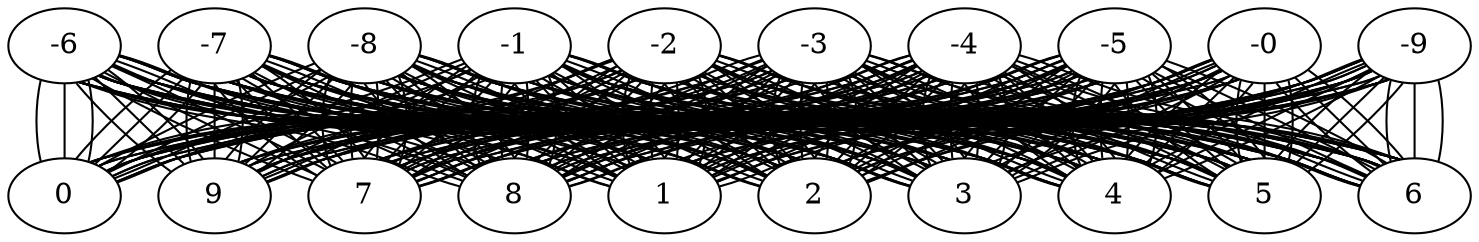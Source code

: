 graph {
  0-0 -- 1-0;
  0-0 -- 0-1;
  1-0 -- 0-0;
  1-0 -- 2-0;
  1-0 -- 1-1;
  0-1 -- 0-0;
  0-1 -- 1-1;
  0-1 -- 0-2;
  1-1 -- 0-1;
  1-1 -- 1-0;
  1-1 -- 2-1;
  1-1 -- 1-2;
  0-2 -- 0-1;
  0-2 -- 1-2;
  0-2 -- 0-3;
  1-2 -- 0-2;
  1-2 -- 1-1;
  1-2 -- 2-2;
  1-2 -- 1-3;
  0-3 -- 0-2;
  0-3 -- 1-3;
  0-3 -- 0-4;
  1-3 -- 0-3;
  1-3 -- 1-2;
  1-3 -- 2-3;
  1-3 -- 1-4;
  0-4 -- 0-3;
  0-4 -- 1-4;
  0-4 -- 0-5;
  1-4 -- 0-4;
  1-4 -- 1-3;
  1-4 -- 2-4;
  1-4 -- 1-5;
  0-5 -- 0-4;
  0-5 -- 1-5;
  0-5 -- 0-6;
  1-5 -- 0-5;
  1-5 -- 1-4;
  1-5 -- 2-5;
  1-5 -- 1-6;
  0-6 -- 0-5;
  0-6 -- 1-6;
  0-6 -- 0-7;
  1-6 -- 0-6;
  1-6 -- 1-5;
  1-6 -- 2-6;
  1-6 -- 1-7;
  0-7 -- 0-6;
  0-7 -- 1-7;
  0-7 -- 0-8;
  1-7 -- 0-7;
  1-7 -- 1-6;
  1-7 -- 2-7;
  1-7 -- 1-8;
  0-8 -- 0-7;
  0-8 -- 1-8;
  0-8 -- 0-9;
  1-8 -- 0-8;
  1-8 -- 1-7;
  1-8 -- 2-8;
  1-8 -- 1-9;
  0-9 -- 0-8;
  0-9 -- 1-9;
  1-9 -- 0-9;
  1-9 -- 1-8;
  1-9 -- 2-9;
  2-0 -- 1-0;
  2-0 -- 3-0;
  2-0 -- 2-1;
  2-1 -- 1-1;
  2-1 -- 2-0;
  2-1 -- 3-1;
  2-1 -- 2-2;
  2-2 -- 1-2;
  2-2 -- 2-1;
  2-2 -- 3-2;
  2-2 -- 2-3;
  2-3 -- 1-3;
  2-3 -- 2-2;
  2-3 -- 3-3;
  2-3 -- 2-4;
  2-4 -- 1-4;
  2-4 -- 2-3;
  2-4 -- 3-4;
  2-4 -- 2-5;
  2-5 -- 1-5;
  2-5 -- 2-4;
  2-5 -- 3-5;
  2-5 -- 2-6;
  2-6 -- 1-6;
  2-6 -- 2-5;
  2-6 -- 3-6;
  2-6 -- 2-7;
  2-7 -- 1-7;
  2-7 -- 2-6;
  2-7 -- 3-7;
  2-7 -- 2-8;
  2-8 -- 1-8;
  2-8 -- 2-7;
  2-8 -- 3-8;
  2-8 -- 2-9;
  2-9 -- 1-9;
  2-9 -- 2-8;
  2-9 -- 3-9;
  3-0 -- 2-0;
  3-0 -- 4-0;
  3-0 -- 3-1;
  3-1 -- 2-1;
  3-1 -- 3-0;
  3-1 -- 4-1;
  3-1 -- 3-2;
  3-2 -- 2-2;
  3-2 -- 3-1;
  3-2 -- 4-2;
  3-2 -- 3-3;
  3-3 -- 2-3;
  3-3 -- 3-2;
  3-3 -- 4-3;
  3-3 -- 3-4;
  3-4 -- 2-4;
  3-4 -- 3-3;
  3-4 -- 4-4;
  3-4 -- 3-5;
  3-5 -- 2-5;
  3-5 -- 3-4;
  3-5 -- 4-5;
  3-5 -- 3-6;
  3-6 -- 2-6;
  3-6 -- 3-5;
  3-6 -- 4-6;
  3-6 -- 3-7;
  3-7 -- 2-7;
  3-7 -- 3-6;
  3-7 -- 4-7;
  3-7 -- 3-8;
  3-8 -- 2-8;
  3-8 -- 3-7;
  3-8 -- 4-8;
  3-8 -- 3-9;
  3-9 -- 2-9;
  3-9 -- 3-8;
  3-9 -- 4-9;
  4-0 -- 3-0;
  4-0 -- 5-0;
  4-0 -- 4-1;
  4-1 -- 3-1;
  4-1 -- 4-0;
  4-1 -- 5-1;
  4-1 -- 4-2;
  4-2 -- 3-2;
  4-2 -- 4-1;
  4-2 -- 5-2;
  4-2 -- 4-3;
  4-3 -- 3-3;
  4-3 -- 4-2;
  4-3 -- 5-3;
  4-3 -- 4-4;
  4-4 -- 3-4;
  4-4 -- 4-3;
  4-4 -- 5-4;
  4-4 -- 4-5;
  4-5 -- 3-5;
  4-5 -- 4-4;
  4-5 -- 5-5;
  4-5 -- 4-6;
  4-6 -- 3-6;
  4-6 -- 4-5;
  4-6 -- 5-6;
  4-6 -- 4-7;
  4-7 -- 3-7;
  4-7 -- 4-6;
  4-7 -- 5-7;
  4-7 -- 4-8;
  4-8 -- 3-8;
  4-8 -- 4-7;
  4-8 -- 5-8;
  4-8 -- 4-9;
  4-9 -- 3-9;
  4-9 -- 4-8;
  4-9 -- 5-9;
  5-0 -- 4-0;
  5-0 -- 6-0;
  5-0 -- 5-1;
  5-1 -- 4-1;
  5-1 -- 5-0;
  5-1 -- 6-1;
  5-1 -- 5-2;
  5-2 -- 4-2;
  5-2 -- 5-1;
  5-2 -- 6-2;
  5-2 -- 5-3;
  5-3 -- 4-3;
  5-3 -- 5-2;
  5-3 -- 6-3;
  5-3 -- 5-4;
  5-4 -- 4-4;
  5-4 -- 5-3;
  5-4 -- 6-4;
  5-4 -- 5-5;
  5-5 -- 4-5;
  5-5 -- 5-4;
  5-5 -- 6-5;
  5-5 -- 5-6;
  5-6 -- 4-6;
  5-6 -- 5-5;
  5-6 -- 6-6;
  5-6 -- 5-7;
  5-7 -- 4-7;
  5-7 -- 5-6;
  5-7 -- 6-7;
  5-7 -- 5-8;
  5-8 -- 4-8;
  5-8 -- 5-7;
  5-8 -- 6-8;
  5-8 -- 5-9;
  5-9 -- 4-9;
  5-9 -- 5-8;
  5-9 -- 6-9;
  6-0 -- 5-0;
  6-0 -- 7-0;
  6-0 -- 6-1;
  6-1 -- 5-1;
  6-1 -- 6-0;
  6-1 -- 7-1;
  6-1 -- 6-2;
  6-2 -- 5-2;
  6-2 -- 6-1;
  6-2 -- 7-2;
  6-2 -- 6-3;
  6-3 -- 5-3;
  6-3 -- 6-2;
  6-3 -- 7-3;
  6-3 -- 6-4;
  6-4 -- 5-4;
  6-4 -- 6-3;
  6-4 -- 7-4;
  6-4 -- 6-5;
  6-5 -- 5-5;
  6-5 -- 6-4;
  6-5 -- 7-5;
  6-5 -- 6-6;
  6-6 -- 5-6;
  6-6 -- 6-5;
  6-6 -- 7-6;
  6-6 -- 6-7;
  6-7 -- 5-7;
  6-7 -- 6-6;
  6-7 -- 7-7;
  6-7 -- 6-8;
  6-8 -- 5-8;
  6-8 -- 6-7;
  6-8 -- 7-8;
  6-8 -- 6-9;
  6-9 -- 5-9;
  6-9 -- 6-8;
  6-9 -- 7-9;
  7-0 -- 6-0;
  7-0 -- 8-0;
  7-0 -- 7-1;
  7-1 -- 6-1;
  7-1 -- 7-0;
  7-1 -- 8-1;
  7-1 -- 7-2;
  7-2 -- 6-2;
  7-2 -- 7-1;
  7-2 -- 8-2;
  7-2 -- 7-3;
  7-3 -- 6-3;
  7-3 -- 7-2;
  7-3 -- 8-3;
  7-3 -- 7-4;
  7-4 -- 6-4;
  7-4 -- 7-3;
  7-4 -- 8-4;
  7-4 -- 7-5;
  7-5 -- 6-5;
  7-5 -- 7-4;
  7-5 -- 8-5;
  7-5 -- 7-6;
  7-6 -- 6-6;
  7-6 -- 7-5;
  7-6 -- 8-6;
  7-6 -- 7-7;
  7-7 -- 6-7;
  7-7 -- 7-6;
  7-7 -- 8-7;
  7-7 -- 7-8;
  7-8 -- 6-8;
  7-8 -- 7-7;
  7-8 -- 8-8;
  7-8 -- 7-9;
  7-9 -- 6-9;
  7-9 -- 7-8;
  7-9 -- 8-9;
  8-0 -- 7-0;
  8-0 -- 9-0;
  8-0 -- 8-1;
  8-1 -- 7-1;
  8-1 -- 8-0;
  8-1 -- 9-1;
  8-1 -- 8-2;
  8-2 -- 7-2;
  8-2 -- 8-1;
  8-2 -- 9-2;
  8-2 -- 8-3;
  8-3 -- 7-3;
  8-3 -- 8-2;
  8-3 -- 9-3;
  8-3 -- 8-4;
  8-4 -- 7-4;
  8-4 -- 8-3;
  8-4 -- 9-4;
  8-4 -- 8-5;
  8-5 -- 7-5;
  8-5 -- 8-4;
  8-5 -- 9-5;
  8-5 -- 8-6;
  8-6 -- 7-6;
  8-6 -- 8-5;
  8-6 -- 9-6;
  8-6 -- 8-7;
  8-7 -- 7-7;
  8-7 -- 8-6;
  8-7 -- 9-7;
  8-7 -- 8-8;
  8-8 -- 7-8;
  8-8 -- 8-7;
  8-8 -- 9-8;
  8-8 -- 8-9;
  8-9 -- 7-9;
  8-9 -- 8-8;
  8-9 -- 9-9;
  9-0 -- 8-0;
  9-0 -- 9-1;
  9-1 -- 8-1;
  9-1 -- 9-0;
  9-1 -- 9-2;
  9-2 -- 8-2;
  9-2 -- 9-1;
  9-2 -- 9-3;
  9-3 -- 8-3;
  9-3 -- 9-2;
  9-3 -- 9-4;
  9-4 -- 8-4;
  9-4 -- 9-3;
  9-4 -- 9-5;
  9-5 -- 8-5;
  9-5 -- 9-4;
  9-5 -- 9-6;
  9-6 -- 8-6;
  9-6 -- 9-5;
  9-6 -- 9-7;
  9-7 -- 8-7;
  9-7 -- 9-6;
  9-7 -- 9-8;
  9-8 -- 8-8;
  9-8 -- 9-7;
  9-8 -- 9-9;
  9-9 -- 8-9;
  9-9 -- 9-8;
}